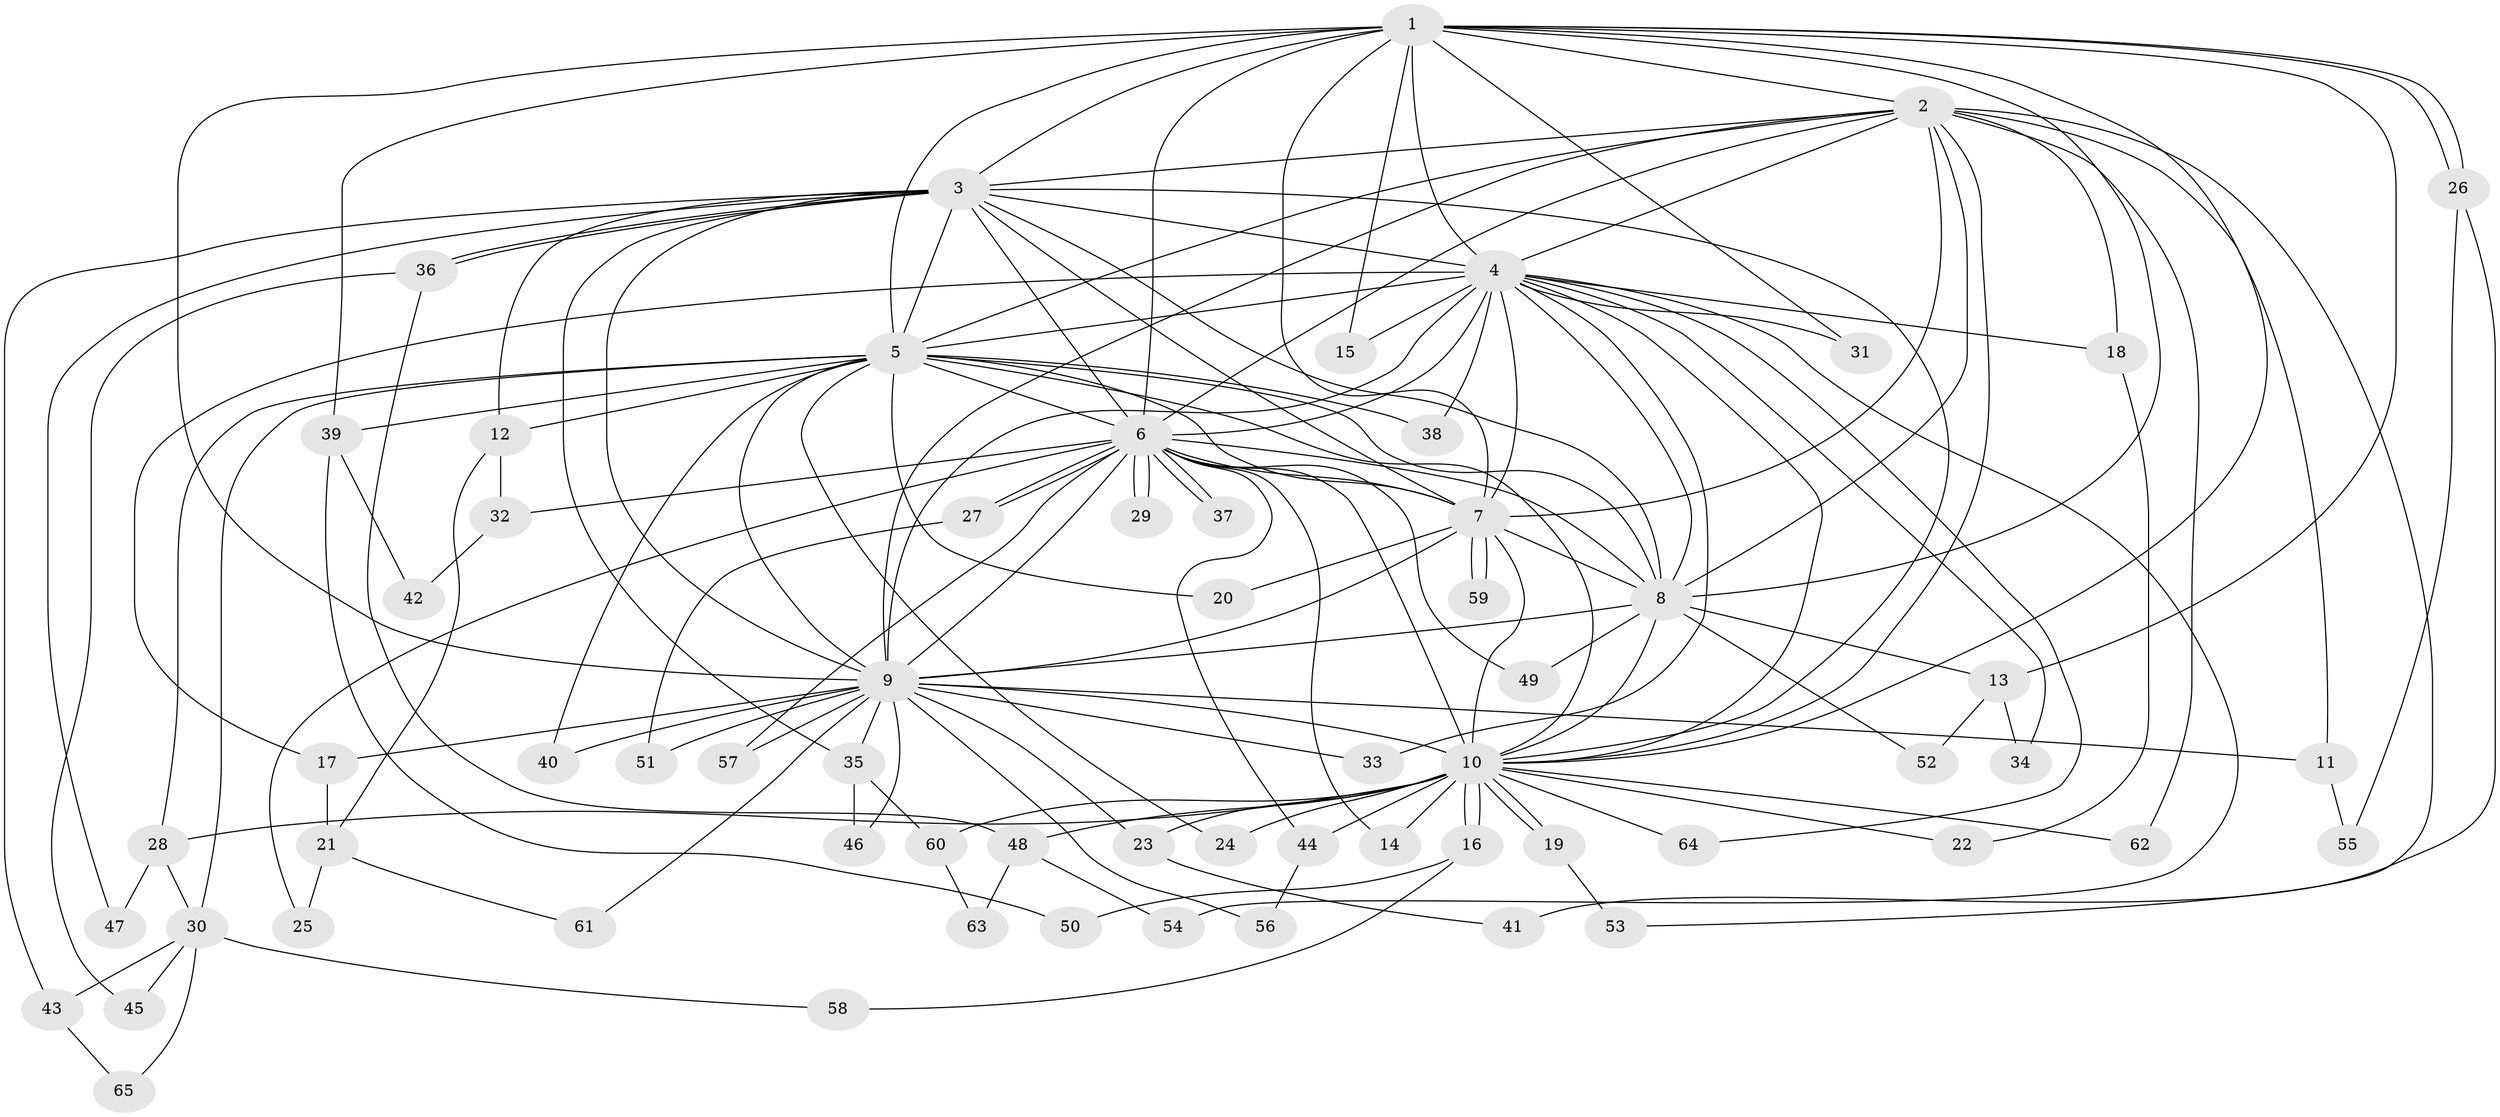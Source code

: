// Generated by graph-tools (version 1.1) at 2025/14/03/09/25 04:14:03]
// undirected, 65 vertices, 155 edges
graph export_dot {
graph [start="1"]
  node [color=gray90,style=filled];
  1;
  2;
  3;
  4;
  5;
  6;
  7;
  8;
  9;
  10;
  11;
  12;
  13;
  14;
  15;
  16;
  17;
  18;
  19;
  20;
  21;
  22;
  23;
  24;
  25;
  26;
  27;
  28;
  29;
  30;
  31;
  32;
  33;
  34;
  35;
  36;
  37;
  38;
  39;
  40;
  41;
  42;
  43;
  44;
  45;
  46;
  47;
  48;
  49;
  50;
  51;
  52;
  53;
  54;
  55;
  56;
  57;
  58;
  59;
  60;
  61;
  62;
  63;
  64;
  65;
  1 -- 2;
  1 -- 3;
  1 -- 4;
  1 -- 5;
  1 -- 6;
  1 -- 7;
  1 -- 8;
  1 -- 9;
  1 -- 10;
  1 -- 13;
  1 -- 15;
  1 -- 26;
  1 -- 26;
  1 -- 31;
  1 -- 39;
  2 -- 3;
  2 -- 4;
  2 -- 5;
  2 -- 6;
  2 -- 7;
  2 -- 8;
  2 -- 9;
  2 -- 10;
  2 -- 11;
  2 -- 18;
  2 -- 53;
  2 -- 62;
  3 -- 4;
  3 -- 5;
  3 -- 6;
  3 -- 7;
  3 -- 8;
  3 -- 9;
  3 -- 10;
  3 -- 12;
  3 -- 35;
  3 -- 36;
  3 -- 36;
  3 -- 43;
  3 -- 47;
  4 -- 5;
  4 -- 6;
  4 -- 7;
  4 -- 8;
  4 -- 9;
  4 -- 10;
  4 -- 15;
  4 -- 17;
  4 -- 18;
  4 -- 31;
  4 -- 33;
  4 -- 34;
  4 -- 38;
  4 -- 54;
  4 -- 64;
  5 -- 6;
  5 -- 7;
  5 -- 8;
  5 -- 9;
  5 -- 10;
  5 -- 12;
  5 -- 20;
  5 -- 24;
  5 -- 28;
  5 -- 30;
  5 -- 38;
  5 -- 39;
  5 -- 40;
  6 -- 7;
  6 -- 8;
  6 -- 9;
  6 -- 10;
  6 -- 14;
  6 -- 25;
  6 -- 27;
  6 -- 27;
  6 -- 29;
  6 -- 29;
  6 -- 32;
  6 -- 37;
  6 -- 37;
  6 -- 44;
  6 -- 49;
  6 -- 57;
  7 -- 8;
  7 -- 9;
  7 -- 10;
  7 -- 20;
  7 -- 59;
  7 -- 59;
  8 -- 9;
  8 -- 10;
  8 -- 13;
  8 -- 49;
  8 -- 52;
  9 -- 10;
  9 -- 11;
  9 -- 17;
  9 -- 23;
  9 -- 33;
  9 -- 35;
  9 -- 40;
  9 -- 46;
  9 -- 51;
  9 -- 56;
  9 -- 57;
  9 -- 61;
  10 -- 14;
  10 -- 16;
  10 -- 16;
  10 -- 19;
  10 -- 19;
  10 -- 22;
  10 -- 23;
  10 -- 24;
  10 -- 28;
  10 -- 44;
  10 -- 48;
  10 -- 60;
  10 -- 62;
  10 -- 64;
  11 -- 55;
  12 -- 21;
  12 -- 32;
  13 -- 34;
  13 -- 52;
  16 -- 50;
  16 -- 58;
  17 -- 21;
  18 -- 22;
  19 -- 53;
  21 -- 25;
  21 -- 61;
  23 -- 41;
  26 -- 41;
  26 -- 55;
  27 -- 51;
  28 -- 30;
  28 -- 47;
  30 -- 43;
  30 -- 45;
  30 -- 58;
  30 -- 65;
  32 -- 42;
  35 -- 46;
  35 -- 60;
  36 -- 45;
  36 -- 48;
  39 -- 42;
  39 -- 50;
  43 -- 65;
  44 -- 56;
  48 -- 54;
  48 -- 63;
  60 -- 63;
}
